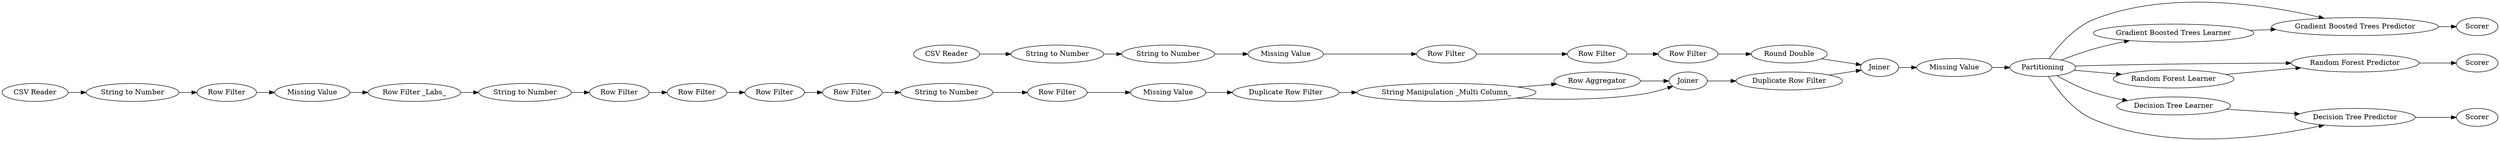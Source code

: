 digraph {
	"2104966845639111061_44" [label="Missing Value"]
	"2104966845639111061_32" [label="String to Number"]
	"2104966845639111061_48" [label="Row Aggregator"]
	"2104966845639111061_76" [label="Gradient Boosted Trees Predictor"]
	"2104966845639111061_73" [label="Random Forest Predictor"]
	"2104966845639111061_41" [label="String to Number"]
	"2104966845639111061_27" [label="Missing Value"]
	"2104966845639111061_31" [label="Row Filter"]
	"2104966845639111061_62" [label="Round Double"]
	"2104966845639111061_61" [label="Row Filter"]
	"2104966845639111061_40" [label="String to Number"]
	"2104966845639111061_57" [label="String to Number"]
	"2104966845639111061_53" [label="Row Filter"]
	"2104966845639111061_51" [label="Duplicate Row Filter"]
	"2104966845639111061_24" [label="CSV Reader"]
	"2104966845639111061_63" [label="Row Filter"]
	"2104966845639111061_69" [label="Decision Tree Learner"]
	"2104966845639111061_52" [label="Row Filter"]
	"2104966845639111061_60" [label="Row Filter"]
	"2104966845639111061_47" [label="String Manipulation _Multi Column_"]
	"2104966845639111061_54" [label=Joiner]
	"2104966845639111061_75" [label="Gradient Boosted Trees Learner"]
	"2104966845639111061_42" [label="Duplicate Row Filter"]
	"2104966845639111061_67" [label=Partitioning]
	"2104966845639111061_70" [label="Decision Tree Predictor"]
	"2104966845639111061_59" [label="Missing Value"]
	"2104966845639111061_78" [label=Scorer]
	"2104966845639111061_50" [label="Row Filter _Labs_"]
	"2104966845639111061_26" [label="CSV Reader"]
	"2104966845639111061_72" [label="Random Forest Learner"]
	"2104966845639111061_49" [label=Joiner]
	"2104966845639111061_55" [label="Missing Value"]
	"2104966845639111061_74" [label=Scorer]
	"2104966845639111061_58" [label="String to Number"]
	"2104966845639111061_37" [label="Row Filter"]
	"2104966845639111061_36" [label="Row Filter"]
	"2104966845639111061_43" [label="Row Filter"]
	"2104966845639111061_77" [label=Scorer]
	"2104966845639111061_73" -> "2104966845639111061_74"
	"2104966845639111061_27" -> "2104966845639111061_50"
	"2104966845639111061_48" -> "2104966845639111061_49"
	"2104966845639111061_60" -> "2104966845639111061_61"
	"2104966845639111061_59" -> "2104966845639111061_60"
	"2104966845639111061_63" -> "2104966845639111061_62"
	"2104966845639111061_75" -> "2104966845639111061_76"
	"2104966845639111061_32" -> "2104966845639111061_43"
	"2104966845639111061_36" -> "2104966845639111061_37"
	"2104966845639111061_51" -> "2104966845639111061_54"
	"2104966845639111061_70" -> "2104966845639111061_78"
	"2104966845639111061_42" -> "2104966845639111061_47"
	"2104966845639111061_61" -> "2104966845639111061_63"
	"2104966845639111061_67" -> "2104966845639111061_76"
	"2104966845639111061_67" -> "2104966845639111061_75"
	"2104966845639111061_67" -> "2104966845639111061_69"
	"2104966845639111061_69" -> "2104966845639111061_70"
	"2104966845639111061_41" -> "2104966845639111061_31"
	"2104966845639111061_54" -> "2104966845639111061_55"
	"2104966845639111061_72" -> "2104966845639111061_73"
	"2104966845639111061_58" -> "2104966845639111061_59"
	"2104966845639111061_53" -> "2104966845639111061_40"
	"2104966845639111061_67" -> "2104966845639111061_73"
	"2104966845639111061_49" -> "2104966845639111061_51"
	"2104966845639111061_47" -> "2104966845639111061_48"
	"2104966845639111061_24" -> "2104966845639111061_57"
	"2104966845639111061_55" -> "2104966845639111061_67"
	"2104966845639111061_43" -> "2104966845639111061_27"
	"2104966845639111061_57" -> "2104966845639111061_58"
	"2104966845639111061_31" -> "2104966845639111061_36"
	"2104966845639111061_67" -> "2104966845639111061_70"
	"2104966845639111061_26" -> "2104966845639111061_32"
	"2104966845639111061_44" -> "2104966845639111061_42"
	"2104966845639111061_62" -> "2104966845639111061_54"
	"2104966845639111061_76" -> "2104966845639111061_77"
	"2104966845639111061_67" -> "2104966845639111061_72"
	"2104966845639111061_52" -> "2104966845639111061_44"
	"2104966845639111061_50" -> "2104966845639111061_41"
	"2104966845639111061_40" -> "2104966845639111061_52"
	"2104966845639111061_47" -> "2104966845639111061_49"
	"2104966845639111061_37" -> "2104966845639111061_53"
	rankdir=LR
}
